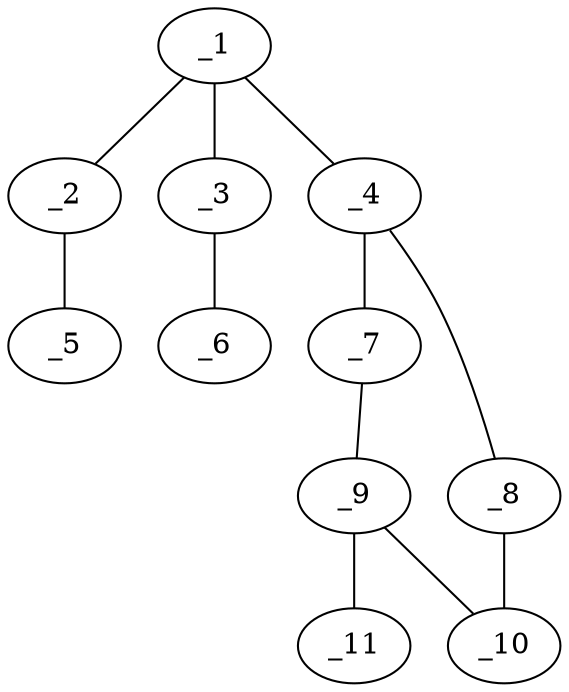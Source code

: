 graph molid269161 {
	_1	 [charge=0,
		chem=4,
		symbol="N  ",
		x="3.0878",
		y="0.9239"];
	_2	 [charge=0,
		chem=1,
		symbol="C  ",
		x="3.9538",
		y="1.4239"];
	_1 -- _2	 [valence=1];
	_3	 [charge=0,
		chem=1,
		symbol="C  ",
		x="2.2218",
		y="1.4239"];
	_1 -- _3	 [valence=1];
	_4	 [charge=0,
		chem=6,
		symbol="P  ",
		x="3.0878",
		y="-0.0761"];
	_1 -- _4	 [valence=1];
	_5	 [charge=0,
		chem=1,
		symbol="C  ",
		x="3.9538",
		y="2.4239"];
	_2 -- _5	 [valence=1];
	_6	 [charge=0,
		chem=1,
		symbol="C  ",
		x="2.2218",
		y="2.4239"];
	_3 -- _6	 [valence=1];
	_7	 [charge=0,
		chem=2,
		symbol="O  ",
		x="2.2788",
		y="-0.6639"];
	_4 -- _7	 [valence=1];
	_8	 [charge=0,
		chem=2,
		symbol="O  ",
		x="3.8968",
		y="-0.6639"];
	_4 -- _8	 [valence=1];
	_9	 [charge=0,
		chem=1,
		symbol="C  ",
		x="2.5878",
		y="-1.6149"];
	_7 -- _9	 [valence=1];
	_10	 [charge=0,
		chem=1,
		symbol="C  ",
		x="3.5878",
		y="-1.6149"];
	_8 -- _10	 [valence=1];
	_9 -- _10	 [valence=1];
	_11	 [charge=0,
		chem=1,
		symbol="C  ",
		x=2,
		y="-2.4239"];
	_9 -- _11	 [valence=1];
}
